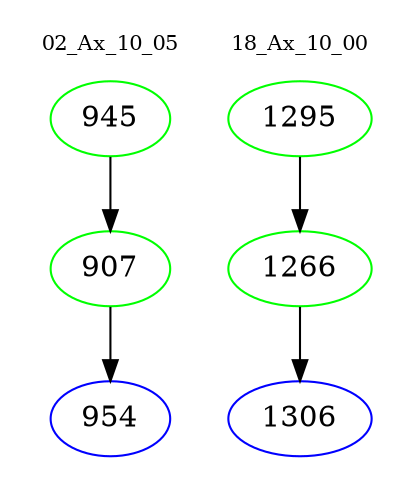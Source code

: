 digraph{
subgraph cluster_0 {
color = white
label = "02_Ax_10_05";
fontsize=10;
T0_945 [label="945", color="green"]
T0_945 -> T0_907 [color="black"]
T0_907 [label="907", color="green"]
T0_907 -> T0_954 [color="black"]
T0_954 [label="954", color="blue"]
}
subgraph cluster_1 {
color = white
label = "18_Ax_10_00";
fontsize=10;
T1_1295 [label="1295", color="green"]
T1_1295 -> T1_1266 [color="black"]
T1_1266 [label="1266", color="green"]
T1_1266 -> T1_1306 [color="black"]
T1_1306 [label="1306", color="blue"]
}
}
